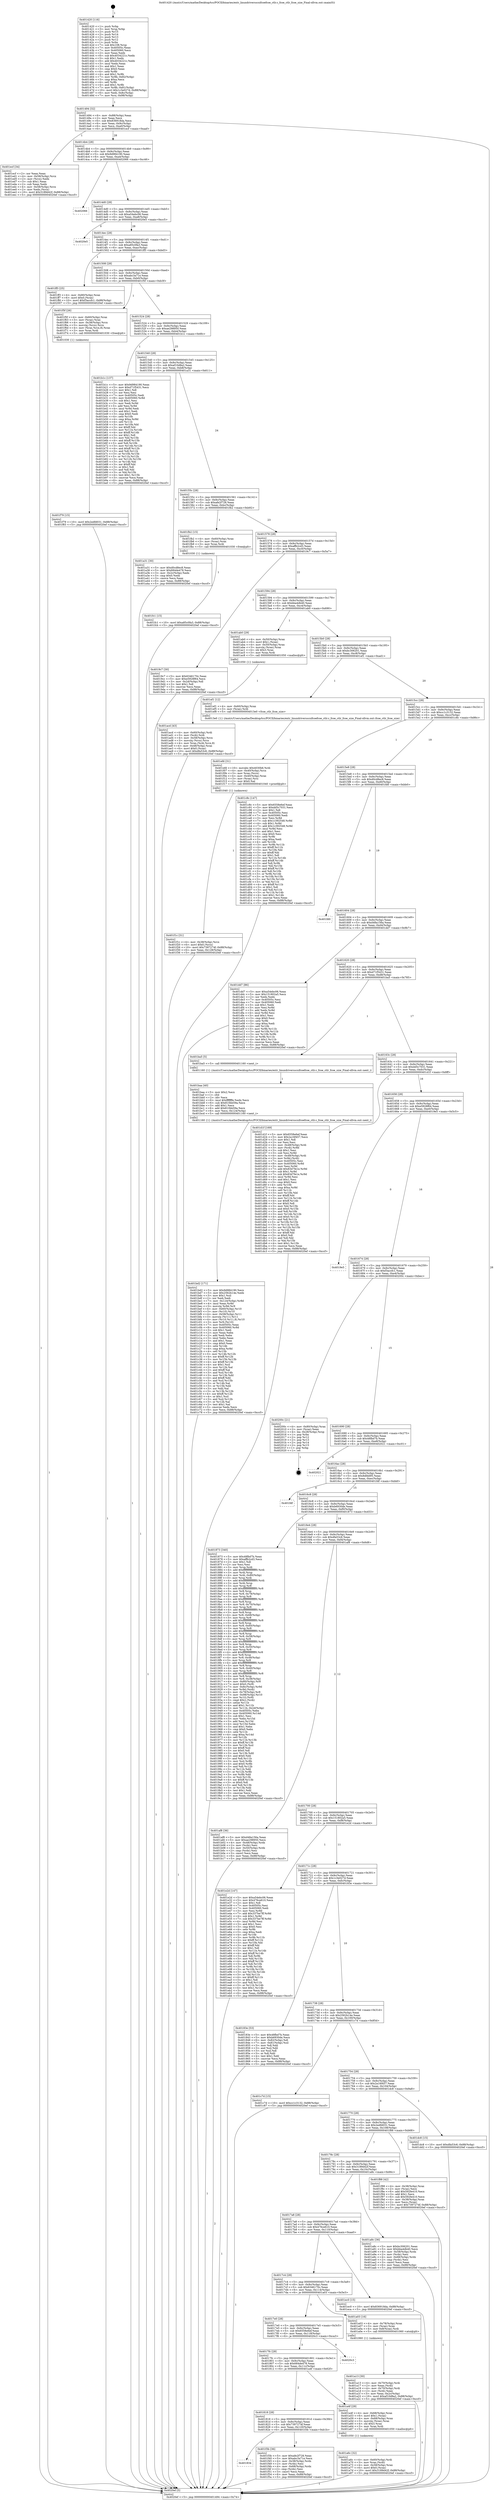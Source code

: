 digraph "0x401420" {
  label = "0x401420 (/mnt/c/Users/mathe/Desktop/tcc/POCII/binaries/extr_linuxdriversscsifcoefcoe_ctlr.c_fcoe_ctlr_fcoe_size_Final-ollvm.out::main(0))"
  labelloc = "t"
  node[shape=record]

  Entry [label="",width=0.3,height=0.3,shape=circle,fillcolor=black,style=filled]
  "0x401494" [label="{
     0x401494 [32]\l
     | [instrs]\l
     &nbsp;&nbsp;0x401494 \<+6\>: mov -0x88(%rbp),%eax\l
     &nbsp;&nbsp;0x40149a \<+2\>: mov %eax,%ecx\l
     &nbsp;&nbsp;0x40149c \<+6\>: sub $0x836918da,%ecx\l
     &nbsp;&nbsp;0x4014a2 \<+6\>: mov %eax,-0x9c(%rbp)\l
     &nbsp;&nbsp;0x4014a8 \<+6\>: mov %ecx,-0xa0(%rbp)\l
     &nbsp;&nbsp;0x4014ae \<+6\>: je 0000000000401ecf \<main+0xaaf\>\l
  }"]
  "0x401ecf" [label="{
     0x401ecf [34]\l
     | [instrs]\l
     &nbsp;&nbsp;0x401ecf \<+2\>: xor %eax,%eax\l
     &nbsp;&nbsp;0x401ed1 \<+4\>: mov -0x58(%rbp),%rcx\l
     &nbsp;&nbsp;0x401ed5 \<+2\>: mov (%rcx),%edx\l
     &nbsp;&nbsp;0x401ed7 \<+3\>: sub $0x1,%eax\l
     &nbsp;&nbsp;0x401eda \<+2\>: sub %eax,%edx\l
     &nbsp;&nbsp;0x401edc \<+4\>: mov -0x58(%rbp),%rcx\l
     &nbsp;&nbsp;0x401ee0 \<+2\>: mov %edx,(%rcx)\l
     &nbsp;&nbsp;0x401ee2 \<+10\>: movl $0x3189d42f,-0x88(%rbp)\l
     &nbsp;&nbsp;0x401eec \<+5\>: jmp 00000000004020ef \<main+0xccf\>\l
  }"]
  "0x4014b4" [label="{
     0x4014b4 [28]\l
     | [instrs]\l
     &nbsp;&nbsp;0x4014b4 \<+5\>: jmp 00000000004014b9 \<main+0x99\>\l
     &nbsp;&nbsp;0x4014b9 \<+6\>: mov -0x9c(%rbp),%eax\l
     &nbsp;&nbsp;0x4014bf \<+5\>: sub $0x9d984190,%eax\l
     &nbsp;&nbsp;0x4014c4 \<+6\>: mov %eax,-0xa4(%rbp)\l
     &nbsp;&nbsp;0x4014ca \<+6\>: je 0000000000402066 \<main+0xc46\>\l
  }"]
  Exit [label="",width=0.3,height=0.3,shape=circle,fillcolor=black,style=filled,peripheries=2]
  "0x402066" [label="{
     0x402066\l
  }", style=dashed]
  "0x4014d0" [label="{
     0x4014d0 [28]\l
     | [instrs]\l
     &nbsp;&nbsp;0x4014d0 \<+5\>: jmp 00000000004014d5 \<main+0xb5\>\l
     &nbsp;&nbsp;0x4014d5 \<+6\>: mov -0x9c(%rbp),%eax\l
     &nbsp;&nbsp;0x4014db \<+5\>: sub $0xa54ebc06,%eax\l
     &nbsp;&nbsp;0x4014e0 \<+6\>: mov %eax,-0xa8(%rbp)\l
     &nbsp;&nbsp;0x4014e6 \<+6\>: je 00000000004020e5 \<main+0xcc5\>\l
  }"]
  "0x401fc1" [label="{
     0x401fc1 [15]\l
     | [instrs]\l
     &nbsp;&nbsp;0x401fc1 \<+10\>: movl $0xa85c0fa3,-0x88(%rbp)\l
     &nbsp;&nbsp;0x401fcb \<+5\>: jmp 00000000004020ef \<main+0xccf\>\l
  }"]
  "0x4020e5" [label="{
     0x4020e5\l
  }", style=dashed]
  "0x4014ec" [label="{
     0x4014ec [28]\l
     | [instrs]\l
     &nbsp;&nbsp;0x4014ec \<+5\>: jmp 00000000004014f1 \<main+0xd1\>\l
     &nbsp;&nbsp;0x4014f1 \<+6\>: mov -0x9c(%rbp),%eax\l
     &nbsp;&nbsp;0x4014f7 \<+5\>: sub $0xa85c0fa3,%eax\l
     &nbsp;&nbsp;0x4014fc \<+6\>: mov %eax,-0xac(%rbp)\l
     &nbsp;&nbsp;0x401502 \<+6\>: je 0000000000401ff3 \<main+0xbd3\>\l
  }"]
  "0x401f79" [label="{
     0x401f79 [15]\l
     | [instrs]\l
     &nbsp;&nbsp;0x401f79 \<+10\>: movl $0x2edfd031,-0x88(%rbp)\l
     &nbsp;&nbsp;0x401f83 \<+5\>: jmp 00000000004020ef \<main+0xccf\>\l
  }"]
  "0x401ff3" [label="{
     0x401ff3 [25]\l
     | [instrs]\l
     &nbsp;&nbsp;0x401ff3 \<+4\>: mov -0x80(%rbp),%rax\l
     &nbsp;&nbsp;0x401ff7 \<+6\>: movl $0x0,(%rax)\l
     &nbsp;&nbsp;0x401ffd \<+10\>: movl $0xf3accfc1,-0x88(%rbp)\l
     &nbsp;&nbsp;0x402007 \<+5\>: jmp 00000000004020ef \<main+0xccf\>\l
  }"]
  "0x401508" [label="{
     0x401508 [28]\l
     | [instrs]\l
     &nbsp;&nbsp;0x401508 \<+5\>: jmp 000000000040150d \<main+0xed\>\l
     &nbsp;&nbsp;0x40150d \<+6\>: mov -0x9c(%rbp),%eax\l
     &nbsp;&nbsp;0x401513 \<+5\>: sub $0xabc3a71e,%eax\l
     &nbsp;&nbsp;0x401518 \<+6\>: mov %eax,-0xb0(%rbp)\l
     &nbsp;&nbsp;0x40151e \<+6\>: je 0000000000401f5f \<main+0xb3f\>\l
  }"]
  "0x401834" [label="{
     0x401834\l
  }", style=dashed]
  "0x401f5f" [label="{
     0x401f5f [26]\l
     | [instrs]\l
     &nbsp;&nbsp;0x401f5f \<+4\>: mov -0x60(%rbp),%rax\l
     &nbsp;&nbsp;0x401f63 \<+3\>: mov (%rax),%rax\l
     &nbsp;&nbsp;0x401f66 \<+4\>: mov -0x38(%rbp),%rcx\l
     &nbsp;&nbsp;0x401f6a \<+3\>: movslq (%rcx),%rcx\l
     &nbsp;&nbsp;0x401f6d \<+4\>: mov (%rax,%rcx,8),%rax\l
     &nbsp;&nbsp;0x401f71 \<+3\>: mov %rax,%rdi\l
     &nbsp;&nbsp;0x401f74 \<+5\>: call 0000000000401030 \<free@plt\>\l
     | [calls]\l
     &nbsp;&nbsp;0x401030 \{1\} (unknown)\l
  }"]
  "0x401524" [label="{
     0x401524 [28]\l
     | [instrs]\l
     &nbsp;&nbsp;0x401524 \<+5\>: jmp 0000000000401529 \<main+0x109\>\l
     &nbsp;&nbsp;0x401529 \<+6\>: mov -0x9c(%rbp),%eax\l
     &nbsp;&nbsp;0x40152f \<+5\>: sub $0xae298950,%eax\l
     &nbsp;&nbsp;0x401534 \<+6\>: mov %eax,-0xb4(%rbp)\l
     &nbsp;&nbsp;0x40153a \<+6\>: je 0000000000401b1c \<main+0x6fc\>\l
  }"]
  "0x401f3b" [label="{
     0x401f3b [36]\l
     | [instrs]\l
     &nbsp;&nbsp;0x401f3b \<+5\>: mov $0xafe2f728,%eax\l
     &nbsp;&nbsp;0x401f40 \<+5\>: mov $0xabc3a71e,%ecx\l
     &nbsp;&nbsp;0x401f45 \<+4\>: mov -0x38(%rbp),%rdx\l
     &nbsp;&nbsp;0x401f49 \<+2\>: mov (%rdx),%esi\l
     &nbsp;&nbsp;0x401f4b \<+4\>: mov -0x68(%rbp),%rdx\l
     &nbsp;&nbsp;0x401f4f \<+2\>: cmp (%rdx),%esi\l
     &nbsp;&nbsp;0x401f51 \<+3\>: cmovl %ecx,%eax\l
     &nbsp;&nbsp;0x401f54 \<+6\>: mov %eax,-0x88(%rbp)\l
     &nbsp;&nbsp;0x401f5a \<+5\>: jmp 00000000004020ef \<main+0xccf\>\l
  }"]
  "0x401b1c" [label="{
     0x401b1c [137]\l
     | [instrs]\l
     &nbsp;&nbsp;0x401b1c \<+5\>: mov $0x9d984190,%eax\l
     &nbsp;&nbsp;0x401b21 \<+5\>: mov $0xd71f5431,%ecx\l
     &nbsp;&nbsp;0x401b26 \<+2\>: mov $0x1,%dl\l
     &nbsp;&nbsp;0x401b28 \<+2\>: xor %esi,%esi\l
     &nbsp;&nbsp;0x401b2a \<+7\>: mov 0x40505c,%edi\l
     &nbsp;&nbsp;0x401b31 \<+8\>: mov 0x405060,%r8d\l
     &nbsp;&nbsp;0x401b39 \<+3\>: sub $0x1,%esi\l
     &nbsp;&nbsp;0x401b3c \<+3\>: mov %edi,%r9d\l
     &nbsp;&nbsp;0x401b3f \<+3\>: add %esi,%r9d\l
     &nbsp;&nbsp;0x401b42 \<+4\>: imul %r9d,%edi\l
     &nbsp;&nbsp;0x401b46 \<+3\>: and $0x1,%edi\l
     &nbsp;&nbsp;0x401b49 \<+3\>: cmp $0x0,%edi\l
     &nbsp;&nbsp;0x401b4c \<+4\>: sete %r10b\l
     &nbsp;&nbsp;0x401b50 \<+4\>: cmp $0xa,%r8d\l
     &nbsp;&nbsp;0x401b54 \<+4\>: setl %r11b\l
     &nbsp;&nbsp;0x401b58 \<+3\>: mov %r10b,%bl\l
     &nbsp;&nbsp;0x401b5b \<+3\>: xor $0xff,%bl\l
     &nbsp;&nbsp;0x401b5e \<+3\>: mov %r11b,%r14b\l
     &nbsp;&nbsp;0x401b61 \<+4\>: xor $0xff,%r14b\l
     &nbsp;&nbsp;0x401b65 \<+3\>: xor $0x1,%dl\l
     &nbsp;&nbsp;0x401b68 \<+3\>: mov %bl,%r15b\l
     &nbsp;&nbsp;0x401b6b \<+4\>: and $0xff,%r15b\l
     &nbsp;&nbsp;0x401b6f \<+3\>: and %dl,%r10b\l
     &nbsp;&nbsp;0x401b72 \<+3\>: mov %r14b,%r12b\l
     &nbsp;&nbsp;0x401b75 \<+4\>: and $0xff,%r12b\l
     &nbsp;&nbsp;0x401b79 \<+3\>: and %dl,%r11b\l
     &nbsp;&nbsp;0x401b7c \<+3\>: or %r10b,%r15b\l
     &nbsp;&nbsp;0x401b7f \<+3\>: or %r11b,%r12b\l
     &nbsp;&nbsp;0x401b82 \<+3\>: xor %r12b,%r15b\l
     &nbsp;&nbsp;0x401b85 \<+3\>: or %r14b,%bl\l
     &nbsp;&nbsp;0x401b88 \<+3\>: xor $0xff,%bl\l
     &nbsp;&nbsp;0x401b8b \<+3\>: or $0x1,%dl\l
     &nbsp;&nbsp;0x401b8e \<+2\>: and %dl,%bl\l
     &nbsp;&nbsp;0x401b90 \<+3\>: or %bl,%r15b\l
     &nbsp;&nbsp;0x401b93 \<+4\>: test $0x1,%r15b\l
     &nbsp;&nbsp;0x401b97 \<+3\>: cmovne %ecx,%eax\l
     &nbsp;&nbsp;0x401b9a \<+6\>: mov %eax,-0x88(%rbp)\l
     &nbsp;&nbsp;0x401ba0 \<+5\>: jmp 00000000004020ef \<main+0xccf\>\l
  }"]
  "0x401540" [label="{
     0x401540 [28]\l
     | [instrs]\l
     &nbsp;&nbsp;0x401540 \<+5\>: jmp 0000000000401545 \<main+0x125\>\l
     &nbsp;&nbsp;0x401545 \<+6\>: mov -0x9c(%rbp),%eax\l
     &nbsp;&nbsp;0x40154b \<+5\>: sub $0xaf10d8a2,%eax\l
     &nbsp;&nbsp;0x401550 \<+6\>: mov %eax,-0xb8(%rbp)\l
     &nbsp;&nbsp;0x401556 \<+6\>: je 0000000000401a31 \<main+0x611\>\l
  }"]
  "0x401f1c" [label="{
     0x401f1c [31]\l
     | [instrs]\l
     &nbsp;&nbsp;0x401f1c \<+4\>: mov -0x38(%rbp),%rcx\l
     &nbsp;&nbsp;0x401f20 \<+6\>: movl $0x0,(%rcx)\l
     &nbsp;&nbsp;0x401f26 \<+10\>: movl $0x7397274f,-0x88(%rbp)\l
     &nbsp;&nbsp;0x401f30 \<+6\>: mov %eax,-0x128(%rbp)\l
     &nbsp;&nbsp;0x401f36 \<+5\>: jmp 00000000004020ef \<main+0xccf\>\l
  }"]
  "0x401a31" [label="{
     0x401a31 [30]\l
     | [instrs]\l
     &nbsp;&nbsp;0x401a31 \<+5\>: mov $0xd0cd8ec8,%eax\l
     &nbsp;&nbsp;0x401a36 \<+5\>: mov $0x684de478,%ecx\l
     &nbsp;&nbsp;0x401a3b \<+3\>: mov -0x2c(%rbp),%edx\l
     &nbsp;&nbsp;0x401a3e \<+3\>: cmp $0x0,%edx\l
     &nbsp;&nbsp;0x401a41 \<+3\>: cmove %ecx,%eax\l
     &nbsp;&nbsp;0x401a44 \<+6\>: mov %eax,-0x88(%rbp)\l
     &nbsp;&nbsp;0x401a4a \<+5\>: jmp 00000000004020ef \<main+0xccf\>\l
  }"]
  "0x40155c" [label="{
     0x40155c [28]\l
     | [instrs]\l
     &nbsp;&nbsp;0x40155c \<+5\>: jmp 0000000000401561 \<main+0x141\>\l
     &nbsp;&nbsp;0x401561 \<+6\>: mov -0x9c(%rbp),%eax\l
     &nbsp;&nbsp;0x401567 \<+5\>: sub $0xafe2f728,%eax\l
     &nbsp;&nbsp;0x40156c \<+6\>: mov %eax,-0xbc(%rbp)\l
     &nbsp;&nbsp;0x401572 \<+6\>: je 0000000000401fb2 \<main+0xb92\>\l
  }"]
  "0x401efd" [label="{
     0x401efd [31]\l
     | [instrs]\l
     &nbsp;&nbsp;0x401efd \<+10\>: movabs $0x4030b6,%rdi\l
     &nbsp;&nbsp;0x401f07 \<+4\>: mov -0x40(%rbp),%rcx\l
     &nbsp;&nbsp;0x401f0b \<+3\>: mov %rax,(%rcx)\l
     &nbsp;&nbsp;0x401f0e \<+4\>: mov -0x40(%rbp),%rax\l
     &nbsp;&nbsp;0x401f12 \<+3\>: mov (%rax),%rsi\l
     &nbsp;&nbsp;0x401f15 \<+2\>: mov $0x0,%al\l
     &nbsp;&nbsp;0x401f17 \<+5\>: call 0000000000401040 \<printf@plt\>\l
     | [calls]\l
     &nbsp;&nbsp;0x401040 \{1\} (unknown)\l
  }"]
  "0x401fb2" [label="{
     0x401fb2 [15]\l
     | [instrs]\l
     &nbsp;&nbsp;0x401fb2 \<+4\>: mov -0x60(%rbp),%rax\l
     &nbsp;&nbsp;0x401fb6 \<+3\>: mov (%rax),%rax\l
     &nbsp;&nbsp;0x401fb9 \<+3\>: mov %rax,%rdi\l
     &nbsp;&nbsp;0x401fbc \<+5\>: call 0000000000401030 \<free@plt\>\l
     | [calls]\l
     &nbsp;&nbsp;0x401030 \{1\} (unknown)\l
  }"]
  "0x401578" [label="{
     0x401578 [28]\l
     | [instrs]\l
     &nbsp;&nbsp;0x401578 \<+5\>: jmp 000000000040157d \<main+0x15d\>\l
     &nbsp;&nbsp;0x40157d \<+6\>: mov -0x9c(%rbp),%eax\l
     &nbsp;&nbsp;0x401583 \<+5\>: sub $0xaffb2cd3,%eax\l
     &nbsp;&nbsp;0x401588 \<+6\>: mov %eax,-0xc0(%rbp)\l
     &nbsp;&nbsp;0x40158e \<+6\>: je 00000000004019c7 \<main+0x5a7\>\l
  }"]
  "0x401bd2" [label="{
     0x401bd2 [171]\l
     | [instrs]\l
     &nbsp;&nbsp;0x401bd2 \<+5\>: mov $0x9d984190,%ecx\l
     &nbsp;&nbsp;0x401bd7 \<+5\>: mov $0x2562b14e,%edx\l
     &nbsp;&nbsp;0x401bdc \<+3\>: mov $0x1,%sil\l
     &nbsp;&nbsp;0x401bdf \<+2\>: xor %edi,%edi\l
     &nbsp;&nbsp;0x401be1 \<+7\>: mov -0x124(%rbp),%r8d\l
     &nbsp;&nbsp;0x401be8 \<+4\>: imul %eax,%r8d\l
     &nbsp;&nbsp;0x401bec \<+3\>: movslq %r8d,%r9\l
     &nbsp;&nbsp;0x401bef \<+4\>: mov -0x60(%rbp),%r10\l
     &nbsp;&nbsp;0x401bf3 \<+3\>: mov (%r10),%r10\l
     &nbsp;&nbsp;0x401bf6 \<+4\>: mov -0x58(%rbp),%r11\l
     &nbsp;&nbsp;0x401bfa \<+3\>: movslq (%r11),%r11\l
     &nbsp;&nbsp;0x401bfd \<+4\>: mov (%r10,%r11,8),%r10\l
     &nbsp;&nbsp;0x401c01 \<+3\>: mov %r9,(%r10)\l
     &nbsp;&nbsp;0x401c04 \<+7\>: mov 0x40505c,%eax\l
     &nbsp;&nbsp;0x401c0b \<+8\>: mov 0x405060,%r8d\l
     &nbsp;&nbsp;0x401c13 \<+3\>: sub $0x1,%edi\l
     &nbsp;&nbsp;0x401c16 \<+2\>: mov %eax,%ebx\l
     &nbsp;&nbsp;0x401c18 \<+2\>: add %edi,%ebx\l
     &nbsp;&nbsp;0x401c1a \<+3\>: imul %ebx,%eax\l
     &nbsp;&nbsp;0x401c1d \<+3\>: and $0x1,%eax\l
     &nbsp;&nbsp;0x401c20 \<+3\>: cmp $0x0,%eax\l
     &nbsp;&nbsp;0x401c23 \<+4\>: sete %r14b\l
     &nbsp;&nbsp;0x401c27 \<+4\>: cmp $0xa,%r8d\l
     &nbsp;&nbsp;0x401c2b \<+4\>: setl %r15b\l
     &nbsp;&nbsp;0x401c2f \<+3\>: mov %r14b,%r12b\l
     &nbsp;&nbsp;0x401c32 \<+4\>: xor $0xff,%r12b\l
     &nbsp;&nbsp;0x401c36 \<+3\>: mov %r15b,%r13b\l
     &nbsp;&nbsp;0x401c39 \<+4\>: xor $0xff,%r13b\l
     &nbsp;&nbsp;0x401c3d \<+4\>: xor $0x1,%sil\l
     &nbsp;&nbsp;0x401c41 \<+3\>: mov %r12b,%al\l
     &nbsp;&nbsp;0x401c44 \<+2\>: and $0xff,%al\l
     &nbsp;&nbsp;0x401c46 \<+3\>: and %sil,%r14b\l
     &nbsp;&nbsp;0x401c49 \<+3\>: mov %r13b,%dil\l
     &nbsp;&nbsp;0x401c4c \<+4\>: and $0xff,%dil\l
     &nbsp;&nbsp;0x401c50 \<+3\>: and %sil,%r15b\l
     &nbsp;&nbsp;0x401c53 \<+3\>: or %r14b,%al\l
     &nbsp;&nbsp;0x401c56 \<+3\>: or %r15b,%dil\l
     &nbsp;&nbsp;0x401c59 \<+3\>: xor %dil,%al\l
     &nbsp;&nbsp;0x401c5c \<+3\>: or %r13b,%r12b\l
     &nbsp;&nbsp;0x401c5f \<+4\>: xor $0xff,%r12b\l
     &nbsp;&nbsp;0x401c63 \<+4\>: or $0x1,%sil\l
     &nbsp;&nbsp;0x401c67 \<+3\>: and %sil,%r12b\l
     &nbsp;&nbsp;0x401c6a \<+3\>: or %r12b,%al\l
     &nbsp;&nbsp;0x401c6d \<+2\>: test $0x1,%al\l
     &nbsp;&nbsp;0x401c6f \<+3\>: cmovne %edx,%ecx\l
     &nbsp;&nbsp;0x401c72 \<+6\>: mov %ecx,-0x88(%rbp)\l
     &nbsp;&nbsp;0x401c78 \<+5\>: jmp 00000000004020ef \<main+0xccf\>\l
  }"]
  "0x4019c7" [label="{
     0x4019c7 [30]\l
     | [instrs]\l
     &nbsp;&nbsp;0x4019c7 \<+5\>: mov $0x6346170c,%eax\l
     &nbsp;&nbsp;0x4019cc \<+5\>: mov $0xe5928f64,%ecx\l
     &nbsp;&nbsp;0x4019d1 \<+3\>: mov -0x2d(%rbp),%dl\l
     &nbsp;&nbsp;0x4019d4 \<+3\>: test $0x1,%dl\l
     &nbsp;&nbsp;0x4019d7 \<+3\>: cmovne %ecx,%eax\l
     &nbsp;&nbsp;0x4019da \<+6\>: mov %eax,-0x88(%rbp)\l
     &nbsp;&nbsp;0x4019e0 \<+5\>: jmp 00000000004020ef \<main+0xccf\>\l
  }"]
  "0x401594" [label="{
     0x401594 [28]\l
     | [instrs]\l
     &nbsp;&nbsp;0x401594 \<+5\>: jmp 0000000000401599 \<main+0x179\>\l
     &nbsp;&nbsp;0x401599 \<+6\>: mov -0x9c(%rbp),%eax\l
     &nbsp;&nbsp;0x40159f \<+5\>: sub $0xbba4db40,%eax\l
     &nbsp;&nbsp;0x4015a4 \<+6\>: mov %eax,-0xc4(%rbp)\l
     &nbsp;&nbsp;0x4015aa \<+6\>: je 0000000000401ab0 \<main+0x690\>\l
  }"]
  "0x401baa" [label="{
     0x401baa [40]\l
     | [instrs]\l
     &nbsp;&nbsp;0x401baa \<+5\>: mov $0x2,%ecx\l
     &nbsp;&nbsp;0x401baf \<+1\>: cltd\l
     &nbsp;&nbsp;0x401bb0 \<+2\>: idiv %ecx\l
     &nbsp;&nbsp;0x401bb2 \<+6\>: imul $0xfffffffe,%edx,%ecx\l
     &nbsp;&nbsp;0x401bb8 \<+6\>: sub $0x810bb59a,%ecx\l
     &nbsp;&nbsp;0x401bbe \<+3\>: add $0x1,%ecx\l
     &nbsp;&nbsp;0x401bc1 \<+6\>: add $0x810bb59a,%ecx\l
     &nbsp;&nbsp;0x401bc7 \<+6\>: mov %ecx,-0x124(%rbp)\l
     &nbsp;&nbsp;0x401bcd \<+5\>: call 0000000000401160 \<next_i\>\l
     | [calls]\l
     &nbsp;&nbsp;0x401160 \{1\} (/mnt/c/Users/mathe/Desktop/tcc/POCII/binaries/extr_linuxdriversscsifcoefcoe_ctlr.c_fcoe_ctlr_fcoe_size_Final-ollvm.out::next_i)\l
  }"]
  "0x401ab0" [label="{
     0x401ab0 [29]\l
     | [instrs]\l
     &nbsp;&nbsp;0x401ab0 \<+4\>: mov -0x50(%rbp),%rax\l
     &nbsp;&nbsp;0x401ab4 \<+6\>: movl $0x1,(%rax)\l
     &nbsp;&nbsp;0x401aba \<+4\>: mov -0x50(%rbp),%rax\l
     &nbsp;&nbsp;0x401abe \<+3\>: movslq (%rax),%rax\l
     &nbsp;&nbsp;0x401ac1 \<+4\>: shl $0x3,%rax\l
     &nbsp;&nbsp;0x401ac5 \<+3\>: mov %rax,%rdi\l
     &nbsp;&nbsp;0x401ac8 \<+5\>: call 0000000000401050 \<malloc@plt\>\l
     | [calls]\l
     &nbsp;&nbsp;0x401050 \{1\} (unknown)\l
  }"]
  "0x4015b0" [label="{
     0x4015b0 [28]\l
     | [instrs]\l
     &nbsp;&nbsp;0x4015b0 \<+5\>: jmp 00000000004015b5 \<main+0x195\>\l
     &nbsp;&nbsp;0x4015b5 \<+6\>: mov -0x9c(%rbp),%eax\l
     &nbsp;&nbsp;0x4015bb \<+5\>: sub $0xbc306201,%eax\l
     &nbsp;&nbsp;0x4015c0 \<+6\>: mov %eax,-0xc8(%rbp)\l
     &nbsp;&nbsp;0x4015c6 \<+6\>: je 0000000000401ef1 \<main+0xad1\>\l
  }"]
  "0x401acd" [label="{
     0x401acd [43]\l
     | [instrs]\l
     &nbsp;&nbsp;0x401acd \<+4\>: mov -0x60(%rbp),%rdi\l
     &nbsp;&nbsp;0x401ad1 \<+3\>: mov (%rdi),%rdi\l
     &nbsp;&nbsp;0x401ad4 \<+4\>: mov -0x58(%rbp),%rcx\l
     &nbsp;&nbsp;0x401ad8 \<+3\>: movslq (%rcx),%rcx\l
     &nbsp;&nbsp;0x401adb \<+4\>: mov %rax,(%rdi,%rcx,8)\l
     &nbsp;&nbsp;0x401adf \<+4\>: mov -0x48(%rbp),%rax\l
     &nbsp;&nbsp;0x401ae3 \<+6\>: movl $0x0,(%rax)\l
     &nbsp;&nbsp;0x401ae9 \<+10\>: movl $0xdfa53c6,-0x88(%rbp)\l
     &nbsp;&nbsp;0x401af3 \<+5\>: jmp 00000000004020ef \<main+0xccf\>\l
  }"]
  "0x401ef1" [label="{
     0x401ef1 [12]\l
     | [instrs]\l
     &nbsp;&nbsp;0x401ef1 \<+4\>: mov -0x60(%rbp),%rax\l
     &nbsp;&nbsp;0x401ef5 \<+3\>: mov (%rax),%rdi\l
     &nbsp;&nbsp;0x401ef8 \<+5\>: call 00000000004013e0 \<fcoe_ctlr_fcoe_size\>\l
     | [calls]\l
     &nbsp;&nbsp;0x4013e0 \{1\} (/mnt/c/Users/mathe/Desktop/tcc/POCII/binaries/extr_linuxdriversscsifcoefcoe_ctlr.c_fcoe_ctlr_fcoe_size_Final-ollvm.out::fcoe_ctlr_fcoe_size)\l
  }"]
  "0x4015cc" [label="{
     0x4015cc [28]\l
     | [instrs]\l
     &nbsp;&nbsp;0x4015cc \<+5\>: jmp 00000000004015d1 \<main+0x1b1\>\l
     &nbsp;&nbsp;0x4015d1 \<+6\>: mov -0x9c(%rbp),%eax\l
     &nbsp;&nbsp;0x4015d7 \<+5\>: sub $0xcc1c3132,%eax\l
     &nbsp;&nbsp;0x4015dc \<+6\>: mov %eax,-0xcc(%rbp)\l
     &nbsp;&nbsp;0x4015e2 \<+6\>: je 0000000000401c8c \<main+0x86c\>\l
  }"]
  "0x401a6c" [label="{
     0x401a6c [32]\l
     | [instrs]\l
     &nbsp;&nbsp;0x401a6c \<+4\>: mov -0x60(%rbp),%rdi\l
     &nbsp;&nbsp;0x401a70 \<+3\>: mov %rax,(%rdi)\l
     &nbsp;&nbsp;0x401a73 \<+4\>: mov -0x58(%rbp),%rax\l
     &nbsp;&nbsp;0x401a77 \<+6\>: movl $0x0,(%rax)\l
     &nbsp;&nbsp;0x401a7d \<+10\>: movl $0x3189d42f,-0x88(%rbp)\l
     &nbsp;&nbsp;0x401a87 \<+5\>: jmp 00000000004020ef \<main+0xccf\>\l
  }"]
  "0x401c8c" [label="{
     0x401c8c [147]\l
     | [instrs]\l
     &nbsp;&nbsp;0x401c8c \<+5\>: mov $0x6558e6ef,%eax\l
     &nbsp;&nbsp;0x401c91 \<+5\>: mov $0xdd5c7031,%ecx\l
     &nbsp;&nbsp;0x401c96 \<+2\>: mov $0x1,%dl\l
     &nbsp;&nbsp;0x401c98 \<+7\>: mov 0x40505c,%esi\l
     &nbsp;&nbsp;0x401c9f \<+7\>: mov 0x405060,%edi\l
     &nbsp;&nbsp;0x401ca6 \<+3\>: mov %esi,%r8d\l
     &nbsp;&nbsp;0x401ca9 \<+7\>: sub $0x1c392548,%r8d\l
     &nbsp;&nbsp;0x401cb0 \<+4\>: sub $0x1,%r8d\l
     &nbsp;&nbsp;0x401cb4 \<+7\>: add $0x1c392548,%r8d\l
     &nbsp;&nbsp;0x401cbb \<+4\>: imul %r8d,%esi\l
     &nbsp;&nbsp;0x401cbf \<+3\>: and $0x1,%esi\l
     &nbsp;&nbsp;0x401cc2 \<+3\>: cmp $0x0,%esi\l
     &nbsp;&nbsp;0x401cc5 \<+4\>: sete %r9b\l
     &nbsp;&nbsp;0x401cc9 \<+3\>: cmp $0xa,%edi\l
     &nbsp;&nbsp;0x401ccc \<+4\>: setl %r10b\l
     &nbsp;&nbsp;0x401cd0 \<+3\>: mov %r9b,%r11b\l
     &nbsp;&nbsp;0x401cd3 \<+4\>: xor $0xff,%r11b\l
     &nbsp;&nbsp;0x401cd7 \<+3\>: mov %r10b,%bl\l
     &nbsp;&nbsp;0x401cda \<+3\>: xor $0xff,%bl\l
     &nbsp;&nbsp;0x401cdd \<+3\>: xor $0x1,%dl\l
     &nbsp;&nbsp;0x401ce0 \<+3\>: mov %r11b,%r14b\l
     &nbsp;&nbsp;0x401ce3 \<+4\>: and $0xff,%r14b\l
     &nbsp;&nbsp;0x401ce7 \<+3\>: and %dl,%r9b\l
     &nbsp;&nbsp;0x401cea \<+3\>: mov %bl,%r15b\l
     &nbsp;&nbsp;0x401ced \<+4\>: and $0xff,%r15b\l
     &nbsp;&nbsp;0x401cf1 \<+3\>: and %dl,%r10b\l
     &nbsp;&nbsp;0x401cf4 \<+3\>: or %r9b,%r14b\l
     &nbsp;&nbsp;0x401cf7 \<+3\>: or %r10b,%r15b\l
     &nbsp;&nbsp;0x401cfa \<+3\>: xor %r15b,%r14b\l
     &nbsp;&nbsp;0x401cfd \<+3\>: or %bl,%r11b\l
     &nbsp;&nbsp;0x401d00 \<+4\>: xor $0xff,%r11b\l
     &nbsp;&nbsp;0x401d04 \<+3\>: or $0x1,%dl\l
     &nbsp;&nbsp;0x401d07 \<+3\>: and %dl,%r11b\l
     &nbsp;&nbsp;0x401d0a \<+3\>: or %r11b,%r14b\l
     &nbsp;&nbsp;0x401d0d \<+4\>: test $0x1,%r14b\l
     &nbsp;&nbsp;0x401d11 \<+3\>: cmovne %ecx,%eax\l
     &nbsp;&nbsp;0x401d14 \<+6\>: mov %eax,-0x88(%rbp)\l
     &nbsp;&nbsp;0x401d1a \<+5\>: jmp 00000000004020ef \<main+0xccf\>\l
  }"]
  "0x4015e8" [label="{
     0x4015e8 [28]\l
     | [instrs]\l
     &nbsp;&nbsp;0x4015e8 \<+5\>: jmp 00000000004015ed \<main+0x1cd\>\l
     &nbsp;&nbsp;0x4015ed \<+6\>: mov -0x9c(%rbp),%eax\l
     &nbsp;&nbsp;0x4015f3 \<+5\>: sub $0xd0cd8ec8,%eax\l
     &nbsp;&nbsp;0x4015f8 \<+6\>: mov %eax,-0xd0(%rbp)\l
     &nbsp;&nbsp;0x4015fe \<+6\>: je 0000000000401fd0 \<main+0xbb0\>\l
  }"]
  "0x401818" [label="{
     0x401818 [28]\l
     | [instrs]\l
     &nbsp;&nbsp;0x401818 \<+5\>: jmp 000000000040181d \<main+0x3fd\>\l
     &nbsp;&nbsp;0x40181d \<+6\>: mov -0x9c(%rbp),%eax\l
     &nbsp;&nbsp;0x401823 \<+5\>: sub $0x7397274f,%eax\l
     &nbsp;&nbsp;0x401828 \<+6\>: mov %eax,-0x120(%rbp)\l
     &nbsp;&nbsp;0x40182e \<+6\>: je 0000000000401f3b \<main+0xb1b\>\l
  }"]
  "0x401fd0" [label="{
     0x401fd0\l
  }", style=dashed]
  "0x401604" [label="{
     0x401604 [28]\l
     | [instrs]\l
     &nbsp;&nbsp;0x401604 \<+5\>: jmp 0000000000401609 \<main+0x1e9\>\l
     &nbsp;&nbsp;0x401609 \<+6\>: mov -0x9c(%rbp),%eax\l
     &nbsp;&nbsp;0x40160f \<+5\>: sub $0xd48a156a,%eax\l
     &nbsp;&nbsp;0x401614 \<+6\>: mov %eax,-0xd4(%rbp)\l
     &nbsp;&nbsp;0x40161a \<+6\>: je 0000000000401dd7 \<main+0x9b7\>\l
  }"]
  "0x401a4f" [label="{
     0x401a4f [29]\l
     | [instrs]\l
     &nbsp;&nbsp;0x401a4f \<+4\>: mov -0x68(%rbp),%rax\l
     &nbsp;&nbsp;0x401a53 \<+6\>: movl $0x1,(%rax)\l
     &nbsp;&nbsp;0x401a59 \<+4\>: mov -0x68(%rbp),%rax\l
     &nbsp;&nbsp;0x401a5d \<+3\>: movslq (%rax),%rax\l
     &nbsp;&nbsp;0x401a60 \<+4\>: shl $0x3,%rax\l
     &nbsp;&nbsp;0x401a64 \<+3\>: mov %rax,%rdi\l
     &nbsp;&nbsp;0x401a67 \<+5\>: call 0000000000401050 \<malloc@plt\>\l
     | [calls]\l
     &nbsp;&nbsp;0x401050 \{1\} (unknown)\l
  }"]
  "0x401dd7" [label="{
     0x401dd7 [86]\l
     | [instrs]\l
     &nbsp;&nbsp;0x401dd7 \<+5\>: mov $0xa54ebc06,%eax\l
     &nbsp;&nbsp;0x401ddc \<+5\>: mov $0x151802a5,%ecx\l
     &nbsp;&nbsp;0x401de1 \<+2\>: xor %edx,%edx\l
     &nbsp;&nbsp;0x401de3 \<+7\>: mov 0x40505c,%esi\l
     &nbsp;&nbsp;0x401dea \<+7\>: mov 0x405060,%edi\l
     &nbsp;&nbsp;0x401df1 \<+3\>: sub $0x1,%edx\l
     &nbsp;&nbsp;0x401df4 \<+3\>: mov %esi,%r8d\l
     &nbsp;&nbsp;0x401df7 \<+3\>: add %edx,%r8d\l
     &nbsp;&nbsp;0x401dfa \<+4\>: imul %r8d,%esi\l
     &nbsp;&nbsp;0x401dfe \<+3\>: and $0x1,%esi\l
     &nbsp;&nbsp;0x401e01 \<+3\>: cmp $0x0,%esi\l
     &nbsp;&nbsp;0x401e04 \<+4\>: sete %r9b\l
     &nbsp;&nbsp;0x401e08 \<+3\>: cmp $0xa,%edi\l
     &nbsp;&nbsp;0x401e0b \<+4\>: setl %r10b\l
     &nbsp;&nbsp;0x401e0f \<+3\>: mov %r9b,%r11b\l
     &nbsp;&nbsp;0x401e12 \<+3\>: and %r10b,%r11b\l
     &nbsp;&nbsp;0x401e15 \<+3\>: xor %r10b,%r9b\l
     &nbsp;&nbsp;0x401e18 \<+3\>: or %r9b,%r11b\l
     &nbsp;&nbsp;0x401e1b \<+4\>: test $0x1,%r11b\l
     &nbsp;&nbsp;0x401e1f \<+3\>: cmovne %ecx,%eax\l
     &nbsp;&nbsp;0x401e22 \<+6\>: mov %eax,-0x88(%rbp)\l
     &nbsp;&nbsp;0x401e28 \<+5\>: jmp 00000000004020ef \<main+0xccf\>\l
  }"]
  "0x401620" [label="{
     0x401620 [28]\l
     | [instrs]\l
     &nbsp;&nbsp;0x401620 \<+5\>: jmp 0000000000401625 \<main+0x205\>\l
     &nbsp;&nbsp;0x401625 \<+6\>: mov -0x9c(%rbp),%eax\l
     &nbsp;&nbsp;0x40162b \<+5\>: sub $0xd71f5431,%eax\l
     &nbsp;&nbsp;0x401630 \<+6\>: mov %eax,-0xd8(%rbp)\l
     &nbsp;&nbsp;0x401636 \<+6\>: je 0000000000401ba5 \<main+0x785\>\l
  }"]
  "0x4017fc" [label="{
     0x4017fc [28]\l
     | [instrs]\l
     &nbsp;&nbsp;0x4017fc \<+5\>: jmp 0000000000401801 \<main+0x3e1\>\l
     &nbsp;&nbsp;0x401801 \<+6\>: mov -0x9c(%rbp),%eax\l
     &nbsp;&nbsp;0x401807 \<+5\>: sub $0x684de478,%eax\l
     &nbsp;&nbsp;0x40180c \<+6\>: mov %eax,-0x11c(%rbp)\l
     &nbsp;&nbsp;0x401812 \<+6\>: je 0000000000401a4f \<main+0x62f\>\l
  }"]
  "0x401ba5" [label="{
     0x401ba5 [5]\l
     | [instrs]\l
     &nbsp;&nbsp;0x401ba5 \<+5\>: call 0000000000401160 \<next_i\>\l
     | [calls]\l
     &nbsp;&nbsp;0x401160 \{1\} (/mnt/c/Users/mathe/Desktop/tcc/POCII/binaries/extr_linuxdriversscsifcoefcoe_ctlr.c_fcoe_ctlr_fcoe_size_Final-ollvm.out::next_i)\l
  }"]
  "0x40163c" [label="{
     0x40163c [28]\l
     | [instrs]\l
     &nbsp;&nbsp;0x40163c \<+5\>: jmp 0000000000401641 \<main+0x221\>\l
     &nbsp;&nbsp;0x401641 \<+6\>: mov -0x9c(%rbp),%eax\l
     &nbsp;&nbsp;0x401647 \<+5\>: sub $0xdd5c7031,%eax\l
     &nbsp;&nbsp;0x40164c \<+6\>: mov %eax,-0xdc(%rbp)\l
     &nbsp;&nbsp;0x401652 \<+6\>: je 0000000000401d1f \<main+0x8ff\>\l
  }"]
  "0x4020c3" [label="{
     0x4020c3\l
  }", style=dashed]
  "0x401d1f" [label="{
     0x401d1f [169]\l
     | [instrs]\l
     &nbsp;&nbsp;0x401d1f \<+5\>: mov $0x6558e6ef,%eax\l
     &nbsp;&nbsp;0x401d24 \<+5\>: mov $0x2a16f457,%ecx\l
     &nbsp;&nbsp;0x401d29 \<+2\>: mov $0x1,%dl\l
     &nbsp;&nbsp;0x401d2b \<+2\>: xor %esi,%esi\l
     &nbsp;&nbsp;0x401d2d \<+4\>: mov -0x48(%rbp),%rdi\l
     &nbsp;&nbsp;0x401d31 \<+3\>: mov (%rdi),%r8d\l
     &nbsp;&nbsp;0x401d34 \<+3\>: sub $0x1,%esi\l
     &nbsp;&nbsp;0x401d37 \<+3\>: sub %esi,%r8d\l
     &nbsp;&nbsp;0x401d3a \<+4\>: mov -0x48(%rbp),%rdi\l
     &nbsp;&nbsp;0x401d3e \<+3\>: mov %r8d,(%rdi)\l
     &nbsp;&nbsp;0x401d41 \<+7\>: mov 0x40505c,%esi\l
     &nbsp;&nbsp;0x401d48 \<+8\>: mov 0x405060,%r8d\l
     &nbsp;&nbsp;0x401d50 \<+3\>: mov %esi,%r9d\l
     &nbsp;&nbsp;0x401d53 \<+7\>: add $0x83d7fe1e,%r9d\l
     &nbsp;&nbsp;0x401d5a \<+4\>: sub $0x1,%r9d\l
     &nbsp;&nbsp;0x401d5e \<+7\>: sub $0x83d7fe1e,%r9d\l
     &nbsp;&nbsp;0x401d65 \<+4\>: imul %r9d,%esi\l
     &nbsp;&nbsp;0x401d69 \<+3\>: and $0x1,%esi\l
     &nbsp;&nbsp;0x401d6c \<+3\>: cmp $0x0,%esi\l
     &nbsp;&nbsp;0x401d6f \<+4\>: sete %r10b\l
     &nbsp;&nbsp;0x401d73 \<+4\>: cmp $0xa,%r8d\l
     &nbsp;&nbsp;0x401d77 \<+4\>: setl %r11b\l
     &nbsp;&nbsp;0x401d7b \<+3\>: mov %r10b,%bl\l
     &nbsp;&nbsp;0x401d7e \<+3\>: xor $0xff,%bl\l
     &nbsp;&nbsp;0x401d81 \<+3\>: mov %r11b,%r14b\l
     &nbsp;&nbsp;0x401d84 \<+4\>: xor $0xff,%r14b\l
     &nbsp;&nbsp;0x401d88 \<+3\>: xor $0x0,%dl\l
     &nbsp;&nbsp;0x401d8b \<+3\>: mov %bl,%r15b\l
     &nbsp;&nbsp;0x401d8e \<+4\>: and $0x0,%r15b\l
     &nbsp;&nbsp;0x401d92 \<+3\>: and %dl,%r10b\l
     &nbsp;&nbsp;0x401d95 \<+3\>: mov %r14b,%r12b\l
     &nbsp;&nbsp;0x401d98 \<+4\>: and $0x0,%r12b\l
     &nbsp;&nbsp;0x401d9c \<+3\>: and %dl,%r11b\l
     &nbsp;&nbsp;0x401d9f \<+3\>: or %r10b,%r15b\l
     &nbsp;&nbsp;0x401da2 \<+3\>: or %r11b,%r12b\l
     &nbsp;&nbsp;0x401da5 \<+3\>: xor %r12b,%r15b\l
     &nbsp;&nbsp;0x401da8 \<+3\>: or %r14b,%bl\l
     &nbsp;&nbsp;0x401dab \<+3\>: xor $0xff,%bl\l
     &nbsp;&nbsp;0x401dae \<+3\>: or $0x0,%dl\l
     &nbsp;&nbsp;0x401db1 \<+2\>: and %dl,%bl\l
     &nbsp;&nbsp;0x401db3 \<+3\>: or %bl,%r15b\l
     &nbsp;&nbsp;0x401db6 \<+4\>: test $0x1,%r15b\l
     &nbsp;&nbsp;0x401dba \<+3\>: cmovne %ecx,%eax\l
     &nbsp;&nbsp;0x401dbd \<+6\>: mov %eax,-0x88(%rbp)\l
     &nbsp;&nbsp;0x401dc3 \<+5\>: jmp 00000000004020ef \<main+0xccf\>\l
  }"]
  "0x401658" [label="{
     0x401658 [28]\l
     | [instrs]\l
     &nbsp;&nbsp;0x401658 \<+5\>: jmp 000000000040165d \<main+0x23d\>\l
     &nbsp;&nbsp;0x40165d \<+6\>: mov -0x9c(%rbp),%eax\l
     &nbsp;&nbsp;0x401663 \<+5\>: sub $0xe5928f64,%eax\l
     &nbsp;&nbsp;0x401668 \<+6\>: mov %eax,-0xe0(%rbp)\l
     &nbsp;&nbsp;0x40166e \<+6\>: je 00000000004019e5 \<main+0x5c5\>\l
  }"]
  "0x401a13" [label="{
     0x401a13 [30]\l
     | [instrs]\l
     &nbsp;&nbsp;0x401a13 \<+4\>: mov -0x70(%rbp),%rdi\l
     &nbsp;&nbsp;0x401a17 \<+2\>: mov %eax,(%rdi)\l
     &nbsp;&nbsp;0x401a19 \<+4\>: mov -0x70(%rbp),%rdi\l
     &nbsp;&nbsp;0x401a1d \<+2\>: mov (%rdi),%eax\l
     &nbsp;&nbsp;0x401a1f \<+3\>: mov %eax,-0x2c(%rbp)\l
     &nbsp;&nbsp;0x401a22 \<+10\>: movl $0xaf10d8a2,-0x88(%rbp)\l
     &nbsp;&nbsp;0x401a2c \<+5\>: jmp 00000000004020ef \<main+0xccf\>\l
  }"]
  "0x4019e5" [label="{
     0x4019e5\l
  }", style=dashed]
  "0x401674" [label="{
     0x401674 [28]\l
     | [instrs]\l
     &nbsp;&nbsp;0x401674 \<+5\>: jmp 0000000000401679 \<main+0x259\>\l
     &nbsp;&nbsp;0x401679 \<+6\>: mov -0x9c(%rbp),%eax\l
     &nbsp;&nbsp;0x40167f \<+5\>: sub $0xf3accfc1,%eax\l
     &nbsp;&nbsp;0x401684 \<+6\>: mov %eax,-0xe4(%rbp)\l
     &nbsp;&nbsp;0x40168a \<+6\>: je 000000000040200c \<main+0xbec\>\l
  }"]
  "0x4017e0" [label="{
     0x4017e0 [28]\l
     | [instrs]\l
     &nbsp;&nbsp;0x4017e0 \<+5\>: jmp 00000000004017e5 \<main+0x3c5\>\l
     &nbsp;&nbsp;0x4017e5 \<+6\>: mov -0x9c(%rbp),%eax\l
     &nbsp;&nbsp;0x4017eb \<+5\>: sub $0x6558e6ef,%eax\l
     &nbsp;&nbsp;0x4017f0 \<+6\>: mov %eax,-0x118(%rbp)\l
     &nbsp;&nbsp;0x4017f6 \<+6\>: je 00000000004020c3 \<main+0xca3\>\l
  }"]
  "0x40200c" [label="{
     0x40200c [21]\l
     | [instrs]\l
     &nbsp;&nbsp;0x40200c \<+4\>: mov -0x80(%rbp),%rax\l
     &nbsp;&nbsp;0x402010 \<+2\>: mov (%rax),%eax\l
     &nbsp;&nbsp;0x402012 \<+4\>: lea -0x28(%rbp),%rsp\l
     &nbsp;&nbsp;0x402016 \<+1\>: pop %rbx\l
     &nbsp;&nbsp;0x402017 \<+2\>: pop %r12\l
     &nbsp;&nbsp;0x402019 \<+2\>: pop %r13\l
     &nbsp;&nbsp;0x40201b \<+2\>: pop %r14\l
     &nbsp;&nbsp;0x40201d \<+2\>: pop %r15\l
     &nbsp;&nbsp;0x40201f \<+1\>: pop %rbp\l
     &nbsp;&nbsp;0x402020 \<+1\>: ret\l
  }"]
  "0x401690" [label="{
     0x401690 [28]\l
     | [instrs]\l
     &nbsp;&nbsp;0x401690 \<+5\>: jmp 0000000000401695 \<main+0x275\>\l
     &nbsp;&nbsp;0x401695 \<+6\>: mov -0x9c(%rbp),%eax\l
     &nbsp;&nbsp;0x40169b \<+5\>: sub $0x48fbd7b,%eax\l
     &nbsp;&nbsp;0x4016a0 \<+6\>: mov %eax,-0xe8(%rbp)\l
     &nbsp;&nbsp;0x4016a6 \<+6\>: je 0000000000402021 \<main+0xc01\>\l
  }"]
  "0x401a03" [label="{
     0x401a03 [16]\l
     | [instrs]\l
     &nbsp;&nbsp;0x401a03 \<+4\>: mov -0x78(%rbp),%rax\l
     &nbsp;&nbsp;0x401a07 \<+3\>: mov (%rax),%rax\l
     &nbsp;&nbsp;0x401a0a \<+4\>: mov 0x8(%rax),%rdi\l
     &nbsp;&nbsp;0x401a0e \<+5\>: call 0000000000401060 \<atoi@plt\>\l
     | [calls]\l
     &nbsp;&nbsp;0x401060 \{1\} (unknown)\l
  }"]
  "0x402021" [label="{
     0x402021\l
  }", style=dashed]
  "0x4016ac" [label="{
     0x4016ac [28]\l
     | [instrs]\l
     &nbsp;&nbsp;0x4016ac \<+5\>: jmp 00000000004016b1 \<main+0x291\>\l
     &nbsp;&nbsp;0x4016b1 \<+6\>: mov -0x9c(%rbp),%eax\l
     &nbsp;&nbsp;0x4016b7 \<+5\>: sub $0x8dfdd95,%eax\l
     &nbsp;&nbsp;0x4016bc \<+6\>: mov %eax,-0xec(%rbp)\l
     &nbsp;&nbsp;0x4016c2 \<+6\>: je 0000000000401fdf \<main+0xbbf\>\l
  }"]
  "0x4017c4" [label="{
     0x4017c4 [28]\l
     | [instrs]\l
     &nbsp;&nbsp;0x4017c4 \<+5\>: jmp 00000000004017c9 \<main+0x3a9\>\l
     &nbsp;&nbsp;0x4017c9 \<+6\>: mov -0x9c(%rbp),%eax\l
     &nbsp;&nbsp;0x4017cf \<+5\>: sub $0x6346170c,%eax\l
     &nbsp;&nbsp;0x4017d4 \<+6\>: mov %eax,-0x114(%rbp)\l
     &nbsp;&nbsp;0x4017da \<+6\>: je 0000000000401a03 \<main+0x5e3\>\l
  }"]
  "0x401fdf" [label="{
     0x401fdf\l
  }", style=dashed]
  "0x4016c8" [label="{
     0x4016c8 [28]\l
     | [instrs]\l
     &nbsp;&nbsp;0x4016c8 \<+5\>: jmp 00000000004016cd \<main+0x2ad\>\l
     &nbsp;&nbsp;0x4016cd \<+6\>: mov -0x9c(%rbp),%eax\l
     &nbsp;&nbsp;0x4016d3 \<+5\>: sub $0xb6930de,%eax\l
     &nbsp;&nbsp;0x4016d8 \<+6\>: mov %eax,-0xf0(%rbp)\l
     &nbsp;&nbsp;0x4016de \<+6\>: je 0000000000401873 \<main+0x453\>\l
  }"]
  "0x401ec0" [label="{
     0x401ec0 [15]\l
     | [instrs]\l
     &nbsp;&nbsp;0x401ec0 \<+10\>: movl $0x836918da,-0x88(%rbp)\l
     &nbsp;&nbsp;0x401eca \<+5\>: jmp 00000000004020ef \<main+0xccf\>\l
  }"]
  "0x401873" [label="{
     0x401873 [340]\l
     | [instrs]\l
     &nbsp;&nbsp;0x401873 \<+5\>: mov $0x48fbd7b,%eax\l
     &nbsp;&nbsp;0x401878 \<+5\>: mov $0xaffb2cd3,%ecx\l
     &nbsp;&nbsp;0x40187d \<+2\>: mov $0x1,%dl\l
     &nbsp;&nbsp;0x40187f \<+2\>: xor %esi,%esi\l
     &nbsp;&nbsp;0x401881 \<+3\>: mov %rsp,%rdi\l
     &nbsp;&nbsp;0x401884 \<+4\>: add $0xfffffffffffffff0,%rdi\l
     &nbsp;&nbsp;0x401888 \<+3\>: mov %rdi,%rsp\l
     &nbsp;&nbsp;0x40188b \<+4\>: mov %rdi,-0x80(%rbp)\l
     &nbsp;&nbsp;0x40188f \<+3\>: mov %rsp,%rdi\l
     &nbsp;&nbsp;0x401892 \<+4\>: add $0xfffffffffffffff0,%rdi\l
     &nbsp;&nbsp;0x401896 \<+3\>: mov %rdi,%rsp\l
     &nbsp;&nbsp;0x401899 \<+3\>: mov %rsp,%r8\l
     &nbsp;&nbsp;0x40189c \<+4\>: add $0xfffffffffffffff0,%r8\l
     &nbsp;&nbsp;0x4018a0 \<+3\>: mov %r8,%rsp\l
     &nbsp;&nbsp;0x4018a3 \<+4\>: mov %r8,-0x78(%rbp)\l
     &nbsp;&nbsp;0x4018a7 \<+3\>: mov %rsp,%r8\l
     &nbsp;&nbsp;0x4018aa \<+4\>: add $0xfffffffffffffff0,%r8\l
     &nbsp;&nbsp;0x4018ae \<+3\>: mov %r8,%rsp\l
     &nbsp;&nbsp;0x4018b1 \<+4\>: mov %r8,-0x70(%rbp)\l
     &nbsp;&nbsp;0x4018b5 \<+3\>: mov %rsp,%r8\l
     &nbsp;&nbsp;0x4018b8 \<+4\>: add $0xfffffffffffffff0,%r8\l
     &nbsp;&nbsp;0x4018bc \<+3\>: mov %r8,%rsp\l
     &nbsp;&nbsp;0x4018bf \<+4\>: mov %r8,-0x68(%rbp)\l
     &nbsp;&nbsp;0x4018c3 \<+3\>: mov %rsp,%r8\l
     &nbsp;&nbsp;0x4018c6 \<+4\>: add $0xfffffffffffffff0,%r8\l
     &nbsp;&nbsp;0x4018ca \<+3\>: mov %r8,%rsp\l
     &nbsp;&nbsp;0x4018cd \<+4\>: mov %r8,-0x60(%rbp)\l
     &nbsp;&nbsp;0x4018d1 \<+3\>: mov %rsp,%r8\l
     &nbsp;&nbsp;0x4018d4 \<+4\>: add $0xfffffffffffffff0,%r8\l
     &nbsp;&nbsp;0x4018d8 \<+3\>: mov %r8,%rsp\l
     &nbsp;&nbsp;0x4018db \<+4\>: mov %r8,-0x58(%rbp)\l
     &nbsp;&nbsp;0x4018df \<+3\>: mov %rsp,%r8\l
     &nbsp;&nbsp;0x4018e2 \<+4\>: add $0xfffffffffffffff0,%r8\l
     &nbsp;&nbsp;0x4018e6 \<+3\>: mov %r8,%rsp\l
     &nbsp;&nbsp;0x4018e9 \<+4\>: mov %r8,-0x50(%rbp)\l
     &nbsp;&nbsp;0x4018ed \<+3\>: mov %rsp,%r8\l
     &nbsp;&nbsp;0x4018f0 \<+4\>: add $0xfffffffffffffff0,%r8\l
     &nbsp;&nbsp;0x4018f4 \<+3\>: mov %r8,%rsp\l
     &nbsp;&nbsp;0x4018f7 \<+4\>: mov %r8,-0x48(%rbp)\l
     &nbsp;&nbsp;0x4018fb \<+3\>: mov %rsp,%r8\l
     &nbsp;&nbsp;0x4018fe \<+4\>: add $0xfffffffffffffff0,%r8\l
     &nbsp;&nbsp;0x401902 \<+3\>: mov %r8,%rsp\l
     &nbsp;&nbsp;0x401905 \<+4\>: mov %r8,-0x40(%rbp)\l
     &nbsp;&nbsp;0x401909 \<+3\>: mov %rsp,%r8\l
     &nbsp;&nbsp;0x40190c \<+4\>: add $0xfffffffffffffff0,%r8\l
     &nbsp;&nbsp;0x401910 \<+3\>: mov %r8,%rsp\l
     &nbsp;&nbsp;0x401913 \<+4\>: mov %r8,-0x38(%rbp)\l
     &nbsp;&nbsp;0x401917 \<+4\>: mov -0x80(%rbp),%r8\l
     &nbsp;&nbsp;0x40191b \<+7\>: movl $0x0,(%r8)\l
     &nbsp;&nbsp;0x401922 \<+7\>: mov -0x8c(%rbp),%r9d\l
     &nbsp;&nbsp;0x401929 \<+3\>: mov %r9d,(%rdi)\l
     &nbsp;&nbsp;0x40192c \<+4\>: mov -0x78(%rbp),%r8\l
     &nbsp;&nbsp;0x401930 \<+7\>: mov -0x98(%rbp),%r10\l
     &nbsp;&nbsp;0x401937 \<+3\>: mov %r10,(%r8)\l
     &nbsp;&nbsp;0x40193a \<+3\>: cmpl $0x2,(%rdi)\l
     &nbsp;&nbsp;0x40193d \<+4\>: setne %r11b\l
     &nbsp;&nbsp;0x401941 \<+4\>: and $0x1,%r11b\l
     &nbsp;&nbsp;0x401945 \<+4\>: mov %r11b,-0x2d(%rbp)\l
     &nbsp;&nbsp;0x401949 \<+7\>: mov 0x40505c,%ebx\l
     &nbsp;&nbsp;0x401950 \<+8\>: mov 0x405060,%r14d\l
     &nbsp;&nbsp;0x401958 \<+3\>: sub $0x1,%esi\l
     &nbsp;&nbsp;0x40195b \<+3\>: mov %ebx,%r15d\l
     &nbsp;&nbsp;0x40195e \<+3\>: add %esi,%r15d\l
     &nbsp;&nbsp;0x401961 \<+4\>: imul %r15d,%ebx\l
     &nbsp;&nbsp;0x401965 \<+3\>: and $0x1,%ebx\l
     &nbsp;&nbsp;0x401968 \<+3\>: cmp $0x0,%ebx\l
     &nbsp;&nbsp;0x40196b \<+4\>: sete %r11b\l
     &nbsp;&nbsp;0x40196f \<+4\>: cmp $0xa,%r14d\l
     &nbsp;&nbsp;0x401973 \<+4\>: setl %r12b\l
     &nbsp;&nbsp;0x401977 \<+3\>: mov %r11b,%r13b\l
     &nbsp;&nbsp;0x40197a \<+4\>: xor $0xff,%r13b\l
     &nbsp;&nbsp;0x40197e \<+3\>: mov %r12b,%sil\l
     &nbsp;&nbsp;0x401981 \<+4\>: xor $0xff,%sil\l
     &nbsp;&nbsp;0x401985 \<+3\>: xor $0x0,%dl\l
     &nbsp;&nbsp;0x401988 \<+3\>: mov %r13b,%dil\l
     &nbsp;&nbsp;0x40198b \<+4\>: and $0x0,%dil\l
     &nbsp;&nbsp;0x40198f \<+3\>: and %dl,%r11b\l
     &nbsp;&nbsp;0x401992 \<+3\>: mov %sil,%r8b\l
     &nbsp;&nbsp;0x401995 \<+4\>: and $0x0,%r8b\l
     &nbsp;&nbsp;0x401999 \<+3\>: and %dl,%r12b\l
     &nbsp;&nbsp;0x40199c \<+3\>: or %r11b,%dil\l
     &nbsp;&nbsp;0x40199f \<+3\>: or %r12b,%r8b\l
     &nbsp;&nbsp;0x4019a2 \<+3\>: xor %r8b,%dil\l
     &nbsp;&nbsp;0x4019a5 \<+3\>: or %sil,%r13b\l
     &nbsp;&nbsp;0x4019a8 \<+4\>: xor $0xff,%r13b\l
     &nbsp;&nbsp;0x4019ac \<+3\>: or $0x0,%dl\l
     &nbsp;&nbsp;0x4019af \<+3\>: and %dl,%r13b\l
     &nbsp;&nbsp;0x4019b2 \<+3\>: or %r13b,%dil\l
     &nbsp;&nbsp;0x4019b5 \<+4\>: test $0x1,%dil\l
     &nbsp;&nbsp;0x4019b9 \<+3\>: cmovne %ecx,%eax\l
     &nbsp;&nbsp;0x4019bc \<+6\>: mov %eax,-0x88(%rbp)\l
     &nbsp;&nbsp;0x4019c2 \<+5\>: jmp 00000000004020ef \<main+0xccf\>\l
  }"]
  "0x4016e4" [label="{
     0x4016e4 [28]\l
     | [instrs]\l
     &nbsp;&nbsp;0x4016e4 \<+5\>: jmp 00000000004016e9 \<main+0x2c9\>\l
     &nbsp;&nbsp;0x4016e9 \<+6\>: mov -0x9c(%rbp),%eax\l
     &nbsp;&nbsp;0x4016ef \<+5\>: sub $0xdfa53c6,%eax\l
     &nbsp;&nbsp;0x4016f4 \<+6\>: mov %eax,-0xf4(%rbp)\l
     &nbsp;&nbsp;0x4016fa \<+6\>: je 0000000000401af8 \<main+0x6d8\>\l
  }"]
  "0x4017a8" [label="{
     0x4017a8 [28]\l
     | [instrs]\l
     &nbsp;&nbsp;0x4017a8 \<+5\>: jmp 00000000004017ad \<main+0x38d\>\l
     &nbsp;&nbsp;0x4017ad \<+6\>: mov -0x9c(%rbp),%eax\l
     &nbsp;&nbsp;0x4017b3 \<+5\>: sub $0x476ce610,%eax\l
     &nbsp;&nbsp;0x4017b8 \<+6\>: mov %eax,-0x110(%rbp)\l
     &nbsp;&nbsp;0x4017be \<+6\>: je 0000000000401ec0 \<main+0xaa0\>\l
  }"]
  "0x401af8" [label="{
     0x401af8 [36]\l
     | [instrs]\l
     &nbsp;&nbsp;0x401af8 \<+5\>: mov $0xd48a156a,%eax\l
     &nbsp;&nbsp;0x401afd \<+5\>: mov $0xae298950,%ecx\l
     &nbsp;&nbsp;0x401b02 \<+4\>: mov -0x48(%rbp),%rdx\l
     &nbsp;&nbsp;0x401b06 \<+2\>: mov (%rdx),%esi\l
     &nbsp;&nbsp;0x401b08 \<+4\>: mov -0x50(%rbp),%rdx\l
     &nbsp;&nbsp;0x401b0c \<+2\>: cmp (%rdx),%esi\l
     &nbsp;&nbsp;0x401b0e \<+3\>: cmovl %ecx,%eax\l
     &nbsp;&nbsp;0x401b11 \<+6\>: mov %eax,-0x88(%rbp)\l
     &nbsp;&nbsp;0x401b17 \<+5\>: jmp 00000000004020ef \<main+0xccf\>\l
  }"]
  "0x401700" [label="{
     0x401700 [28]\l
     | [instrs]\l
     &nbsp;&nbsp;0x401700 \<+5\>: jmp 0000000000401705 \<main+0x2e5\>\l
     &nbsp;&nbsp;0x401705 \<+6\>: mov -0x9c(%rbp),%eax\l
     &nbsp;&nbsp;0x40170b \<+5\>: sub $0x151802a5,%eax\l
     &nbsp;&nbsp;0x401710 \<+6\>: mov %eax,-0xf8(%rbp)\l
     &nbsp;&nbsp;0x401716 \<+6\>: je 0000000000401e2d \<main+0xa0d\>\l
  }"]
  "0x401a8c" [label="{
     0x401a8c [36]\l
     | [instrs]\l
     &nbsp;&nbsp;0x401a8c \<+5\>: mov $0xbc306201,%eax\l
     &nbsp;&nbsp;0x401a91 \<+5\>: mov $0xbba4db40,%ecx\l
     &nbsp;&nbsp;0x401a96 \<+4\>: mov -0x58(%rbp),%rdx\l
     &nbsp;&nbsp;0x401a9a \<+2\>: mov (%rdx),%esi\l
     &nbsp;&nbsp;0x401a9c \<+4\>: mov -0x68(%rbp),%rdx\l
     &nbsp;&nbsp;0x401aa0 \<+2\>: cmp (%rdx),%esi\l
     &nbsp;&nbsp;0x401aa2 \<+3\>: cmovl %ecx,%eax\l
     &nbsp;&nbsp;0x401aa5 \<+6\>: mov %eax,-0x88(%rbp)\l
     &nbsp;&nbsp;0x401aab \<+5\>: jmp 00000000004020ef \<main+0xccf\>\l
  }"]
  "0x401e2d" [label="{
     0x401e2d [147]\l
     | [instrs]\l
     &nbsp;&nbsp;0x401e2d \<+5\>: mov $0xa54ebc06,%eax\l
     &nbsp;&nbsp;0x401e32 \<+5\>: mov $0x476ce610,%ecx\l
     &nbsp;&nbsp;0x401e37 \<+2\>: mov $0x1,%dl\l
     &nbsp;&nbsp;0x401e39 \<+7\>: mov 0x40505c,%esi\l
     &nbsp;&nbsp;0x401e40 \<+7\>: mov 0x405060,%edi\l
     &nbsp;&nbsp;0x401e47 \<+3\>: mov %esi,%r8d\l
     &nbsp;&nbsp;0x401e4a \<+7\>: add $0x337be7ff,%r8d\l
     &nbsp;&nbsp;0x401e51 \<+4\>: sub $0x1,%r8d\l
     &nbsp;&nbsp;0x401e55 \<+7\>: sub $0x337be7ff,%r8d\l
     &nbsp;&nbsp;0x401e5c \<+4\>: imul %r8d,%esi\l
     &nbsp;&nbsp;0x401e60 \<+3\>: and $0x1,%esi\l
     &nbsp;&nbsp;0x401e63 \<+3\>: cmp $0x0,%esi\l
     &nbsp;&nbsp;0x401e66 \<+4\>: sete %r9b\l
     &nbsp;&nbsp;0x401e6a \<+3\>: cmp $0xa,%edi\l
     &nbsp;&nbsp;0x401e6d \<+4\>: setl %r10b\l
     &nbsp;&nbsp;0x401e71 \<+3\>: mov %r9b,%r11b\l
     &nbsp;&nbsp;0x401e74 \<+4\>: xor $0xff,%r11b\l
     &nbsp;&nbsp;0x401e78 \<+3\>: mov %r10b,%bl\l
     &nbsp;&nbsp;0x401e7b \<+3\>: xor $0xff,%bl\l
     &nbsp;&nbsp;0x401e7e \<+3\>: xor $0x1,%dl\l
     &nbsp;&nbsp;0x401e81 \<+3\>: mov %r11b,%r14b\l
     &nbsp;&nbsp;0x401e84 \<+4\>: and $0xff,%r14b\l
     &nbsp;&nbsp;0x401e88 \<+3\>: and %dl,%r9b\l
     &nbsp;&nbsp;0x401e8b \<+3\>: mov %bl,%r15b\l
     &nbsp;&nbsp;0x401e8e \<+4\>: and $0xff,%r15b\l
     &nbsp;&nbsp;0x401e92 \<+3\>: and %dl,%r10b\l
     &nbsp;&nbsp;0x401e95 \<+3\>: or %r9b,%r14b\l
     &nbsp;&nbsp;0x401e98 \<+3\>: or %r10b,%r15b\l
     &nbsp;&nbsp;0x401e9b \<+3\>: xor %r15b,%r14b\l
     &nbsp;&nbsp;0x401e9e \<+3\>: or %bl,%r11b\l
     &nbsp;&nbsp;0x401ea1 \<+4\>: xor $0xff,%r11b\l
     &nbsp;&nbsp;0x401ea5 \<+3\>: or $0x1,%dl\l
     &nbsp;&nbsp;0x401ea8 \<+3\>: and %dl,%r11b\l
     &nbsp;&nbsp;0x401eab \<+3\>: or %r11b,%r14b\l
     &nbsp;&nbsp;0x401eae \<+4\>: test $0x1,%r14b\l
     &nbsp;&nbsp;0x401eb2 \<+3\>: cmovne %ecx,%eax\l
     &nbsp;&nbsp;0x401eb5 \<+6\>: mov %eax,-0x88(%rbp)\l
     &nbsp;&nbsp;0x401ebb \<+5\>: jmp 00000000004020ef \<main+0xccf\>\l
  }"]
  "0x40171c" [label="{
     0x40171c [28]\l
     | [instrs]\l
     &nbsp;&nbsp;0x40171c \<+5\>: jmp 0000000000401721 \<main+0x301\>\l
     &nbsp;&nbsp;0x401721 \<+6\>: mov -0x9c(%rbp),%eax\l
     &nbsp;&nbsp;0x401727 \<+5\>: sub $0x1c3e027d,%eax\l
     &nbsp;&nbsp;0x40172c \<+6\>: mov %eax,-0xfc(%rbp)\l
     &nbsp;&nbsp;0x401732 \<+6\>: je 000000000040183e \<main+0x41e\>\l
  }"]
  "0x40178c" [label="{
     0x40178c [28]\l
     | [instrs]\l
     &nbsp;&nbsp;0x40178c \<+5\>: jmp 0000000000401791 \<main+0x371\>\l
     &nbsp;&nbsp;0x401791 \<+6\>: mov -0x9c(%rbp),%eax\l
     &nbsp;&nbsp;0x401797 \<+5\>: sub $0x3189d42f,%eax\l
     &nbsp;&nbsp;0x40179c \<+6\>: mov %eax,-0x10c(%rbp)\l
     &nbsp;&nbsp;0x4017a2 \<+6\>: je 0000000000401a8c \<main+0x66c\>\l
  }"]
  "0x40183e" [label="{
     0x40183e [53]\l
     | [instrs]\l
     &nbsp;&nbsp;0x40183e \<+5\>: mov $0x48fbd7b,%eax\l
     &nbsp;&nbsp;0x401843 \<+5\>: mov $0xb6930de,%ecx\l
     &nbsp;&nbsp;0x401848 \<+6\>: mov -0x82(%rbp),%dl\l
     &nbsp;&nbsp;0x40184e \<+7\>: mov -0x81(%rbp),%sil\l
     &nbsp;&nbsp;0x401855 \<+3\>: mov %dl,%dil\l
     &nbsp;&nbsp;0x401858 \<+3\>: and %sil,%dil\l
     &nbsp;&nbsp;0x40185b \<+3\>: xor %sil,%dl\l
     &nbsp;&nbsp;0x40185e \<+3\>: or %dl,%dil\l
     &nbsp;&nbsp;0x401861 \<+4\>: test $0x1,%dil\l
     &nbsp;&nbsp;0x401865 \<+3\>: cmovne %ecx,%eax\l
     &nbsp;&nbsp;0x401868 \<+6\>: mov %eax,-0x88(%rbp)\l
     &nbsp;&nbsp;0x40186e \<+5\>: jmp 00000000004020ef \<main+0xccf\>\l
  }"]
  "0x401738" [label="{
     0x401738 [28]\l
     | [instrs]\l
     &nbsp;&nbsp;0x401738 \<+5\>: jmp 000000000040173d \<main+0x31d\>\l
     &nbsp;&nbsp;0x40173d \<+6\>: mov -0x9c(%rbp),%eax\l
     &nbsp;&nbsp;0x401743 \<+5\>: sub $0x2562b14e,%eax\l
     &nbsp;&nbsp;0x401748 \<+6\>: mov %eax,-0x100(%rbp)\l
     &nbsp;&nbsp;0x40174e \<+6\>: je 0000000000401c7d \<main+0x85d\>\l
  }"]
  "0x4020ef" [label="{
     0x4020ef [5]\l
     | [instrs]\l
     &nbsp;&nbsp;0x4020ef \<+5\>: jmp 0000000000401494 \<main+0x74\>\l
  }"]
  "0x401420" [label="{
     0x401420 [116]\l
     | [instrs]\l
     &nbsp;&nbsp;0x401420 \<+1\>: push %rbp\l
     &nbsp;&nbsp;0x401421 \<+3\>: mov %rsp,%rbp\l
     &nbsp;&nbsp;0x401424 \<+2\>: push %r15\l
     &nbsp;&nbsp;0x401426 \<+2\>: push %r14\l
     &nbsp;&nbsp;0x401428 \<+2\>: push %r13\l
     &nbsp;&nbsp;0x40142a \<+2\>: push %r12\l
     &nbsp;&nbsp;0x40142c \<+1\>: push %rbx\l
     &nbsp;&nbsp;0x40142d \<+7\>: sub $0x108,%rsp\l
     &nbsp;&nbsp;0x401434 \<+7\>: mov 0x40505c,%eax\l
     &nbsp;&nbsp;0x40143b \<+7\>: mov 0x405060,%ecx\l
     &nbsp;&nbsp;0x401442 \<+2\>: mov %eax,%edx\l
     &nbsp;&nbsp;0x401444 \<+6\>: sub $0x4034221c,%edx\l
     &nbsp;&nbsp;0x40144a \<+3\>: sub $0x1,%edx\l
     &nbsp;&nbsp;0x40144d \<+6\>: add $0x4034221c,%edx\l
     &nbsp;&nbsp;0x401453 \<+3\>: imul %edx,%eax\l
     &nbsp;&nbsp;0x401456 \<+3\>: and $0x1,%eax\l
     &nbsp;&nbsp;0x401459 \<+3\>: cmp $0x0,%eax\l
     &nbsp;&nbsp;0x40145c \<+4\>: sete %r8b\l
     &nbsp;&nbsp;0x401460 \<+4\>: and $0x1,%r8b\l
     &nbsp;&nbsp;0x401464 \<+7\>: mov %r8b,-0x82(%rbp)\l
     &nbsp;&nbsp;0x40146b \<+3\>: cmp $0xa,%ecx\l
     &nbsp;&nbsp;0x40146e \<+4\>: setl %r8b\l
     &nbsp;&nbsp;0x401472 \<+4\>: and $0x1,%r8b\l
     &nbsp;&nbsp;0x401476 \<+7\>: mov %r8b,-0x81(%rbp)\l
     &nbsp;&nbsp;0x40147d \<+10\>: movl $0x1c3e027d,-0x88(%rbp)\l
     &nbsp;&nbsp;0x401487 \<+6\>: mov %edi,-0x8c(%rbp)\l
     &nbsp;&nbsp;0x40148d \<+7\>: mov %rsi,-0x98(%rbp)\l
  }"]
  "0x401f88" [label="{
     0x401f88 [42]\l
     | [instrs]\l
     &nbsp;&nbsp;0x401f88 \<+4\>: mov -0x38(%rbp),%rax\l
     &nbsp;&nbsp;0x401f8c \<+2\>: mov (%rax),%ecx\l
     &nbsp;&nbsp;0x401f8e \<+6\>: add $0x592fe410,%ecx\l
     &nbsp;&nbsp;0x401f94 \<+3\>: add $0x1,%ecx\l
     &nbsp;&nbsp;0x401f97 \<+6\>: sub $0x592fe410,%ecx\l
     &nbsp;&nbsp;0x401f9d \<+4\>: mov -0x38(%rbp),%rax\l
     &nbsp;&nbsp;0x401fa1 \<+2\>: mov %ecx,(%rax)\l
     &nbsp;&nbsp;0x401fa3 \<+10\>: movl $0x7397274f,-0x88(%rbp)\l
     &nbsp;&nbsp;0x401fad \<+5\>: jmp 00000000004020ef \<main+0xccf\>\l
  }"]
  "0x401770" [label="{
     0x401770 [28]\l
     | [instrs]\l
     &nbsp;&nbsp;0x401770 \<+5\>: jmp 0000000000401775 \<main+0x355\>\l
     &nbsp;&nbsp;0x401775 \<+6\>: mov -0x9c(%rbp),%eax\l
     &nbsp;&nbsp;0x40177b \<+5\>: sub $0x2edfd031,%eax\l
     &nbsp;&nbsp;0x401780 \<+6\>: mov %eax,-0x108(%rbp)\l
     &nbsp;&nbsp;0x401786 \<+6\>: je 0000000000401f88 \<main+0xb68\>\l
  }"]
  "0x401c7d" [label="{
     0x401c7d [15]\l
     | [instrs]\l
     &nbsp;&nbsp;0x401c7d \<+10\>: movl $0xcc1c3132,-0x88(%rbp)\l
     &nbsp;&nbsp;0x401c87 \<+5\>: jmp 00000000004020ef \<main+0xccf\>\l
  }"]
  "0x401754" [label="{
     0x401754 [28]\l
     | [instrs]\l
     &nbsp;&nbsp;0x401754 \<+5\>: jmp 0000000000401759 \<main+0x339\>\l
     &nbsp;&nbsp;0x401759 \<+6\>: mov -0x9c(%rbp),%eax\l
     &nbsp;&nbsp;0x40175f \<+5\>: sub $0x2a16f457,%eax\l
     &nbsp;&nbsp;0x401764 \<+6\>: mov %eax,-0x104(%rbp)\l
     &nbsp;&nbsp;0x40176a \<+6\>: je 0000000000401dc8 \<main+0x9a8\>\l
  }"]
  "0x401dc8" [label="{
     0x401dc8 [15]\l
     | [instrs]\l
     &nbsp;&nbsp;0x401dc8 \<+10\>: movl $0xdfa53c6,-0x88(%rbp)\l
     &nbsp;&nbsp;0x401dd2 \<+5\>: jmp 00000000004020ef \<main+0xccf\>\l
  }"]
  Entry -> "0x401420" [label=" 1"]
  "0x401494" -> "0x401ecf" [label=" 1"]
  "0x401494" -> "0x4014b4" [label=" 28"]
  "0x40200c" -> Exit [label=" 1"]
  "0x4014b4" -> "0x402066" [label=" 0"]
  "0x4014b4" -> "0x4014d0" [label=" 28"]
  "0x401ff3" -> "0x4020ef" [label=" 1"]
  "0x4014d0" -> "0x4020e5" [label=" 0"]
  "0x4014d0" -> "0x4014ec" [label=" 28"]
  "0x401fc1" -> "0x4020ef" [label=" 1"]
  "0x4014ec" -> "0x401ff3" [label=" 1"]
  "0x4014ec" -> "0x401508" [label=" 27"]
  "0x401fb2" -> "0x401fc1" [label=" 1"]
  "0x401508" -> "0x401f5f" [label=" 1"]
  "0x401508" -> "0x401524" [label=" 26"]
  "0x401f88" -> "0x4020ef" [label=" 1"]
  "0x401524" -> "0x401b1c" [label=" 1"]
  "0x401524" -> "0x401540" [label=" 25"]
  "0x401f79" -> "0x4020ef" [label=" 1"]
  "0x401540" -> "0x401a31" [label=" 1"]
  "0x401540" -> "0x40155c" [label=" 24"]
  "0x401f3b" -> "0x4020ef" [label=" 2"]
  "0x40155c" -> "0x401fb2" [label=" 1"]
  "0x40155c" -> "0x401578" [label=" 23"]
  "0x401818" -> "0x401834" [label=" 0"]
  "0x401578" -> "0x4019c7" [label=" 1"]
  "0x401578" -> "0x401594" [label=" 22"]
  "0x401818" -> "0x401f3b" [label=" 2"]
  "0x401594" -> "0x401ab0" [label=" 1"]
  "0x401594" -> "0x4015b0" [label=" 21"]
  "0x401f5f" -> "0x401f79" [label=" 1"]
  "0x4015b0" -> "0x401ef1" [label=" 1"]
  "0x4015b0" -> "0x4015cc" [label=" 20"]
  "0x401f1c" -> "0x4020ef" [label=" 1"]
  "0x4015cc" -> "0x401c8c" [label=" 1"]
  "0x4015cc" -> "0x4015e8" [label=" 19"]
  "0x401efd" -> "0x401f1c" [label=" 1"]
  "0x4015e8" -> "0x401fd0" [label=" 0"]
  "0x4015e8" -> "0x401604" [label=" 19"]
  "0x401ef1" -> "0x401efd" [label=" 1"]
  "0x401604" -> "0x401dd7" [label=" 1"]
  "0x401604" -> "0x401620" [label=" 18"]
  "0x401ecf" -> "0x4020ef" [label=" 1"]
  "0x401620" -> "0x401ba5" [label=" 1"]
  "0x401620" -> "0x40163c" [label=" 17"]
  "0x401e2d" -> "0x4020ef" [label=" 1"]
  "0x40163c" -> "0x401d1f" [label=" 1"]
  "0x40163c" -> "0x401658" [label=" 16"]
  "0x401dd7" -> "0x4020ef" [label=" 1"]
  "0x401658" -> "0x4019e5" [label=" 0"]
  "0x401658" -> "0x401674" [label=" 16"]
  "0x401d1f" -> "0x4020ef" [label=" 1"]
  "0x401674" -> "0x40200c" [label=" 1"]
  "0x401674" -> "0x401690" [label=" 15"]
  "0x401c8c" -> "0x4020ef" [label=" 1"]
  "0x401690" -> "0x402021" [label=" 0"]
  "0x401690" -> "0x4016ac" [label=" 15"]
  "0x401c7d" -> "0x4020ef" [label=" 1"]
  "0x4016ac" -> "0x401fdf" [label=" 0"]
  "0x4016ac" -> "0x4016c8" [label=" 15"]
  "0x401baa" -> "0x401bd2" [label=" 1"]
  "0x4016c8" -> "0x401873" [label=" 1"]
  "0x4016c8" -> "0x4016e4" [label=" 14"]
  "0x401ba5" -> "0x401baa" [label=" 1"]
  "0x4016e4" -> "0x401af8" [label=" 2"]
  "0x4016e4" -> "0x401700" [label=" 12"]
  "0x401af8" -> "0x4020ef" [label=" 2"]
  "0x401700" -> "0x401e2d" [label=" 1"]
  "0x401700" -> "0x40171c" [label=" 11"]
  "0x401acd" -> "0x4020ef" [label=" 1"]
  "0x40171c" -> "0x40183e" [label=" 1"]
  "0x40171c" -> "0x401738" [label=" 10"]
  "0x40183e" -> "0x4020ef" [label=" 1"]
  "0x401420" -> "0x401494" [label=" 1"]
  "0x4020ef" -> "0x401494" [label=" 28"]
  "0x401a8c" -> "0x4020ef" [label=" 2"]
  "0x401873" -> "0x4020ef" [label=" 1"]
  "0x4019c7" -> "0x4020ef" [label=" 1"]
  "0x401a6c" -> "0x4020ef" [label=" 1"]
  "0x401738" -> "0x401c7d" [label=" 1"]
  "0x401738" -> "0x401754" [label=" 9"]
  "0x4017fc" -> "0x401818" [label=" 2"]
  "0x401754" -> "0x401dc8" [label=" 1"]
  "0x401754" -> "0x401770" [label=" 8"]
  "0x401a4f" -> "0x401a6c" [label=" 1"]
  "0x401770" -> "0x401f88" [label=" 1"]
  "0x401770" -> "0x40178c" [label=" 7"]
  "0x401ab0" -> "0x401acd" [label=" 1"]
  "0x40178c" -> "0x401a8c" [label=" 2"]
  "0x40178c" -> "0x4017a8" [label=" 5"]
  "0x401b1c" -> "0x4020ef" [label=" 1"]
  "0x4017a8" -> "0x401ec0" [label=" 1"]
  "0x4017a8" -> "0x4017c4" [label=" 4"]
  "0x401bd2" -> "0x4020ef" [label=" 1"]
  "0x4017c4" -> "0x401a03" [label=" 1"]
  "0x4017c4" -> "0x4017e0" [label=" 3"]
  "0x401a03" -> "0x401a13" [label=" 1"]
  "0x401a13" -> "0x4020ef" [label=" 1"]
  "0x401a31" -> "0x4020ef" [label=" 1"]
  "0x401dc8" -> "0x4020ef" [label=" 1"]
  "0x4017e0" -> "0x4020c3" [label=" 0"]
  "0x4017e0" -> "0x4017fc" [label=" 3"]
  "0x401ec0" -> "0x4020ef" [label=" 1"]
  "0x4017fc" -> "0x401a4f" [label=" 1"]
}

